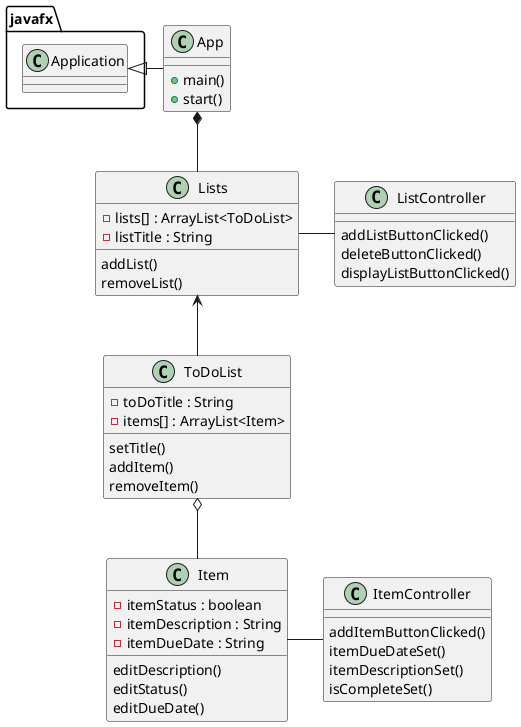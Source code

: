 @startuml
'https://plantuml.com/class-diagram



class App {
+ main()
+ start()
}

class Lists{
-lists[] : ArrayList<ToDoList>
-listTitle : String
addList()
removeList()
}

class ToDoList {
- toDoTitle : String
- items[] : ArrayList<Item>
setTitle()
addItem()
removeItem()
}

class Item {
- itemStatus : boolean
- itemDescription : String
- itemDueDate : String

editDescription()
editStatus()
editDueDate()
}

class ItemController{
addItemButtonClicked()
itemDueDateSet()
itemDescriptionSet()
isCompleteSet()
}
class ListController{
addListButtonClicked()
deleteButtonClicked()
displayListButtonClicked()
}

javafx.Application <|- App
App *-- Lists
Lists <-- ToDoList
ToDoList o-- Item
Item - ItemController
Lists - ListController

@enduml